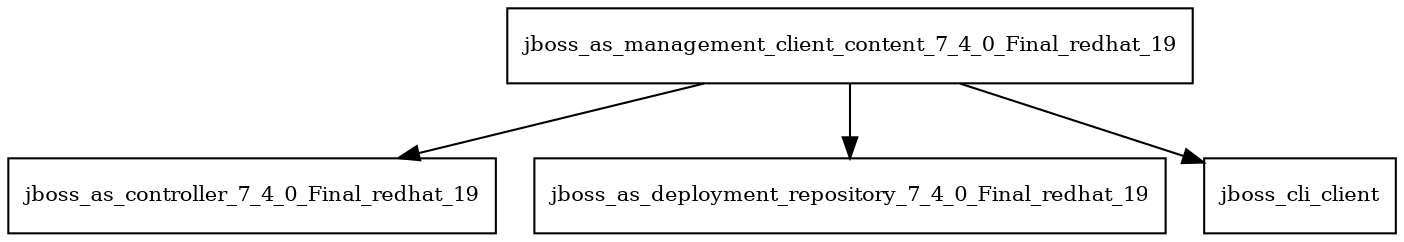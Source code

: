 digraph jboss_as_management_client_content_7_4_0_Final_redhat_19_dependencies {
  node [shape = box, fontsize=10.0];
  jboss_as_management_client_content_7_4_0_Final_redhat_19 -> jboss_as_controller_7_4_0_Final_redhat_19;
  jboss_as_management_client_content_7_4_0_Final_redhat_19 -> jboss_as_deployment_repository_7_4_0_Final_redhat_19;
  jboss_as_management_client_content_7_4_0_Final_redhat_19 -> jboss_cli_client;
}
